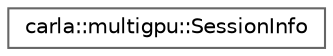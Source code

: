 digraph "类继承关系图"
{
 // INTERACTIVE_SVG=YES
 // LATEX_PDF_SIZE
  bgcolor="transparent";
  edge [fontname=Helvetica,fontsize=10,labelfontname=Helvetica,labelfontsize=10];
  node [fontname=Helvetica,fontsize=10,shape=box,height=0.2,width=0.4];
  rankdir="LR";
  Node0 [id="Node000000",label="carla::multigpu::SessionInfo",height=0.2,width=0.4,color="grey40", fillcolor="white", style="filled",URL="$d3/d5b/structcarla_1_1multigpu_1_1SessionInfo.html",tooltip=" "];
}
